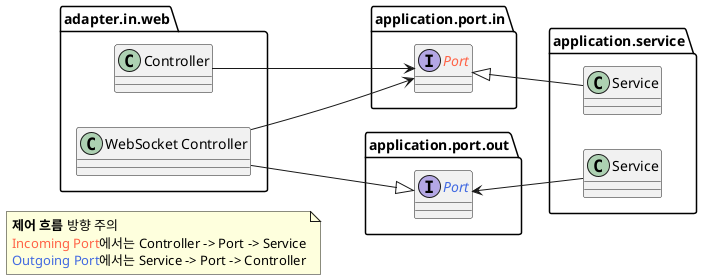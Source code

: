 @startuml
'https://plantuml.com/class-diagram

set separator none
left to right direction

package "adapter.in.web" {
    class con as "Controller"
    class ws_con as "WebSocket Controller"
}

package "application.port.in" {
    interface ip as "Port" #text:tomato
}

package "application.port.out" {
    interface op as "Port" #text:royalblue
}

package "application.service" {
    class service1 as "Service"
    class service2 as "Service"
}

con --> ip
ws_con --> ip
ip <|-- service1

ws_con --|> op
op <-- service2

note as N1
    <b>제어 흐름</b> 방향 주의
    <color:tomato>Incoming Port</color>에서는 Controller -> Port -> Service
    <color:royalblue>Outgoing Port</color>에서는 Service -> Port -> Controller
endnote

@enduml
